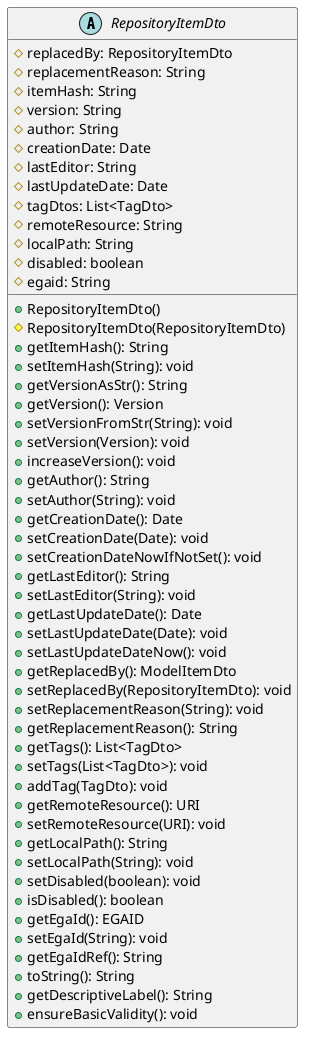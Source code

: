 @startuml

    abstract class RepositoryItemDto [[RepositoryItemDto.html]] {
        #replacedBy: RepositoryItemDto
        #replacementReason: String
        #itemHash: String
        #version: String
        #author: String
        #creationDate: Date
        #lastEditor: String
        #lastUpdateDate: Date
        #tagDtos: List<TagDto>
        #remoteResource: String
        #localPath: String
        #disabled: boolean
        #egaid: String
        +RepositoryItemDto()
        #RepositoryItemDto(RepositoryItemDto)
        +getItemHash(): String
        +setItemHash(String): void
        +getVersionAsStr(): String
        +getVersion(): Version
        +setVersionFromStr(String): void
        +setVersion(Version): void
        +increaseVersion(): void
        +getAuthor(): String
        +setAuthor(String): void
        +getCreationDate(): Date
        +setCreationDate(Date): void
        +setCreationDateNowIfNotSet(): void
        +getLastEditor(): String
        +setLastEditor(String): void
        +getLastUpdateDate(): Date
        +setLastUpdateDate(Date): void
        +setLastUpdateDateNow(): void
        +getReplacedBy(): ModelItemDto
        +setReplacedBy(RepositoryItemDto): void
        +setReplacementReason(String): void
        +getReplacementReason(): String
        +getTags(): List<TagDto>
        +setTags(List<TagDto>): void
        +addTag(TagDto): void
        +getRemoteResource(): URI
        +setRemoteResource(URI): void
        +getLocalPath(): String
        +setLocalPath(String): void
        +setDisabled(boolean): void
        +isDisabled(): boolean
        +getEgaId(): EGAID
        +setEgaId(String): void
        +getEgaIdRef(): String
        +toString(): String
        +getDescriptiveLabel(): String
        +ensureBasicValidity(): void
    }

@enduml
